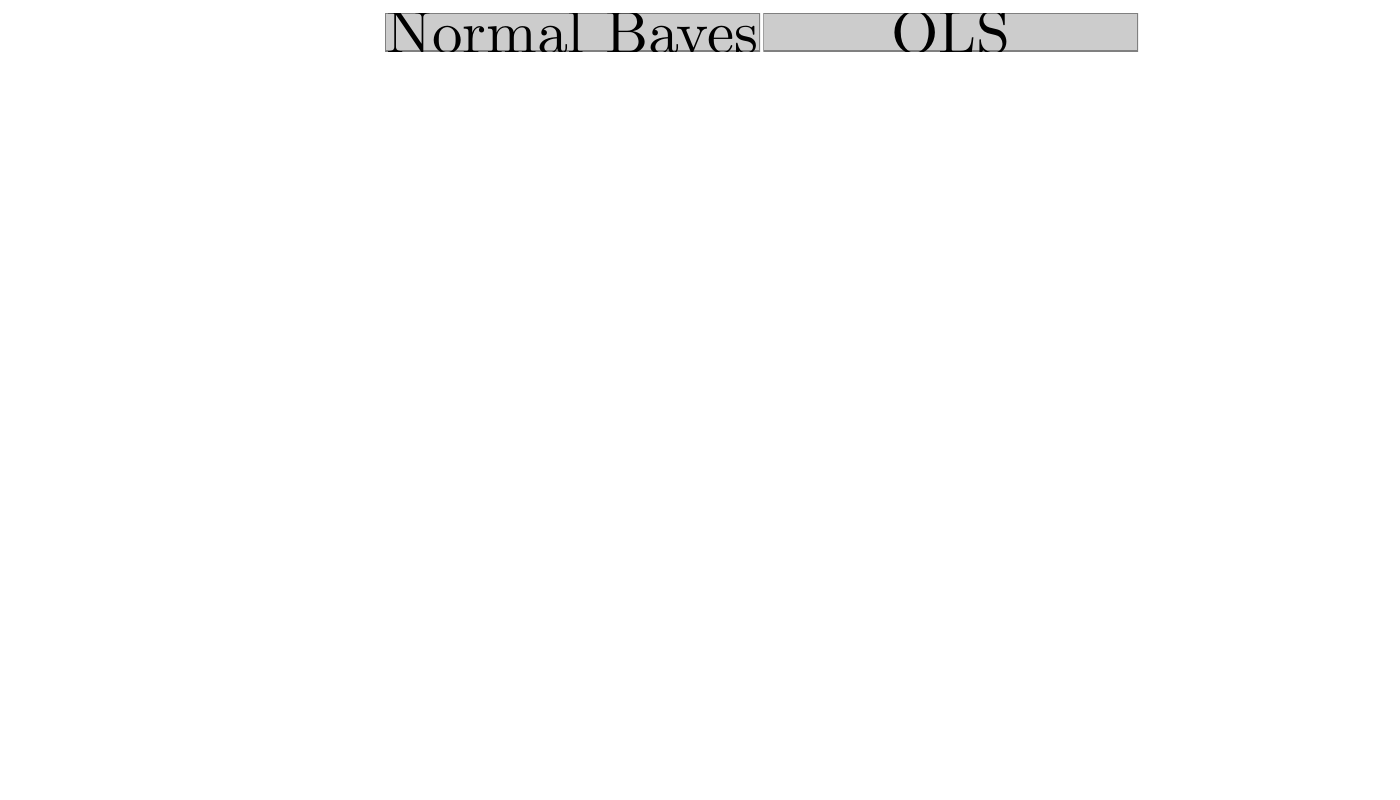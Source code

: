 % Created by tikzDevice version 0.6.2 on 2012-07-20 09:53:14
% !TEX encoding = UTF-8 Unicode


\documentclass[a4paper]{article}
\nonstopmode

\usepackage{tikz}

\usepackage[active,tightpage,psfixbb]{preview}

\PreviewEnvironment{pgfpicture}

\setlength\PreviewBorder{0pt}

\newcommand{\SweaveOpts}[1]{}  % do not interfere with LaTeX
\newcommand{\SweaveInput}[1]{} % because they are not real TeX commands
\newcommand{\Sexpr}[1]{}       % will only be parsed by R


\usepackage{fullpage}
\usepackage[authoryear]{natbib}
\usepackage{setspace}
    \doublespacing
\usepackage{hyperref}
\hypersetup{
    colorlinks,
    citecolor=black,
    filecolor=black,
    linkcolor=cyan,
    urlcolor=cyan
}
\usepackage{dcolumn}
\usepackage{booktabs}
\usepackage{url}
\usepackage{tikz}
\usepackage[utf8]{inputenc} 

%%%%%%% Title Page %%%%%%%%%%%%%%%%%%%%%%%%%%%%%%%%%%%%%%%%%%%%
\title{Does Partisanship Affect Fed Inflation Forecasts?}

\author{Christopher Gandrud and Cassandra Grafstr\"{o}m}


\begin{document}

\begin{tikzpicture}[x=1pt,y=1pt]
\definecolor[named]{drawColor}{rgb}{0.00,0.00,0.00}
\definecolor[named]{fillColor}{rgb}{1.00,1.00,1.00}
\fill[color=fillColor,fill opacity=0.00,] (0,0) rectangle (505.89,289.08);
\begin{scope}
\path[clip] (  0.00,  0.00) rectangle (505.89,289.08);
\end{scope}
\begin{scope}
\path[clip] (  0.00,  0.00) rectangle (505.89,289.08);
\end{scope}
\begin{scope}
\path[clip] (  0.00,  0.00) rectangle (505.89,289.08);
\end{scope}
\begin{scope}
\path[clip] (139.18,270.55) rectangle (274.64,284.26);
\end{scope}
\begin{scope}
\path[clip] (  0.00,  0.00) rectangle (505.89,289.08);
\end{scope}
\begin{scope}
\path[clip] (275.84,270.55) rectangle (411.30,284.26);
\end{scope}
\begin{scope}
\path[clip] (  0.00,  0.00) rectangle (505.89,289.08);
\end{scope}
\begin{scope}
\path[clip] (  0.00,  0.00) rectangle (505.89,289.08);
\end{scope}
\begin{scope}
\path[clip] (  0.00,  0.00) rectangle (505.89,289.08);
\end{scope}
\begin{scope}
\path[clip] (139.18, 73.66) rectangle (274.64,270.55);
\end{scope}
\begin{scope}
\path[clip] (  0.00,  0.00) rectangle (505.89,289.08);
\end{scope}
\begin{scope}
\path[clip] (275.84, 73.66) rectangle (411.30,270.55);
\end{scope}
\begin{scope}
\path[clip] (  0.00,  0.00) rectangle (505.89,289.08);
\end{scope}
\begin{scope}
\path[clip] (  0.00,  0.00) rectangle (505.89,289.08);
\end{scope}
\begin{scope}
\path[clip] (  0.00,  0.00) rectangle (505.89,289.08);
\end{scope}
\begin{scope}
\path[clip] (  0.00,  0.00) rectangle (505.89,289.08);
\end{scope}
\begin{scope}
\path[clip] (  0.00,  0.00) rectangle (505.89,289.08);
\end{scope}
\begin{scope}
\path[clip] (  0.00,  0.00) rectangle (505.89,289.08);
\end{scope}
\begin{scope}
\path[clip] (  0.00,  0.00) rectangle (505.89,289.08);
\end{scope}
\begin{scope}
\path[clip] (  0.00,  0.00) rectangle (505.89,289.08);
\end{scope}
\begin{scope}
\path[clip] (  0.00,  0.00) rectangle (505.89,289.08);
\end{scope}
\begin{scope}
\path[clip] (  0.00,  0.00) rectangle (505.89,289.08);
\end{scope}
\begin{scope}
\path[clip] (  0.00,  0.00) rectangle (505.89,289.08);
\end{scope}
\begin{scope}
\path[clip] (  0.00,  0.00) rectangle (505.89,289.08);
\end{scope}
\begin{scope}
\path[clip] (  0.00,  0.00) rectangle (505.89,289.08);
\end{scope}
\begin{scope}
\path[clip] (  0.00,  0.00) rectangle (505.89,289.08);

\draw[fill opacity=0.00,draw opacity=0.00,] (  0.00,  0.00) rectangle (505.89,289.08);
\end{scope}
\begin{scope}
\path[clip] (  0.00,  0.00) rectangle (505.89,289.08);
\end{scope}
\begin{scope}
\path[clip] (139.18,270.55) rectangle (274.64,284.26);
\definecolor[named]{drawColor}{rgb}{0.50,0.50,0.50}
\definecolor[named]{fillColor}{rgb}{0.80,0.80,0.80}

\draw[color=drawColor,line width= 0.6pt,line cap=round,line join=round,fill=fillColor,] (139.18,270.55) rectangle (274.64,284.26);
\definecolor[named]{drawColor}{rgb}{0.00,0.00,0.00}

\node[color=drawColor,anchor=base,inner sep=0pt, outer sep=0pt, scale=  2.20] at (206.91,269.83) {Normal Bayes};
\end{scope}
\begin{scope}
\path[clip] (  0.00,  0.00) rectangle (505.89,289.08);
\end{scope}
\begin{scope}
\path[clip] (275.84,270.55) rectangle (411.30,284.26);
\definecolor[named]{drawColor}{rgb}{0.50,0.50,0.50}
\definecolor[named]{fillColor}{rgb}{0.80,0.80,0.80}

\draw[color=drawColor,line width= 0.6pt,line cap=round,line join=round,fill=fillColor,] (275.84,270.55) rectangle (411.30,284.26);
\definecolor[named]{drawColor}{rgb}{0.00,0.00,0.00}

\node[color=drawColor,anchor=base,inner sep=0pt, outer sep=0pt, scale=  2.20] at (343.57,269.83) {OLS};
\end{scope}
\begin{scope}
\path[clip] (  0.00,  0.00) rectangle (505.89,289.08);
\end{scope}
\begin{scope}
\path[clip] (  0.00,  0.00) rectangle (505.89,289.08);
\end{scope}
\end{tikzpicture}

\end{document}
